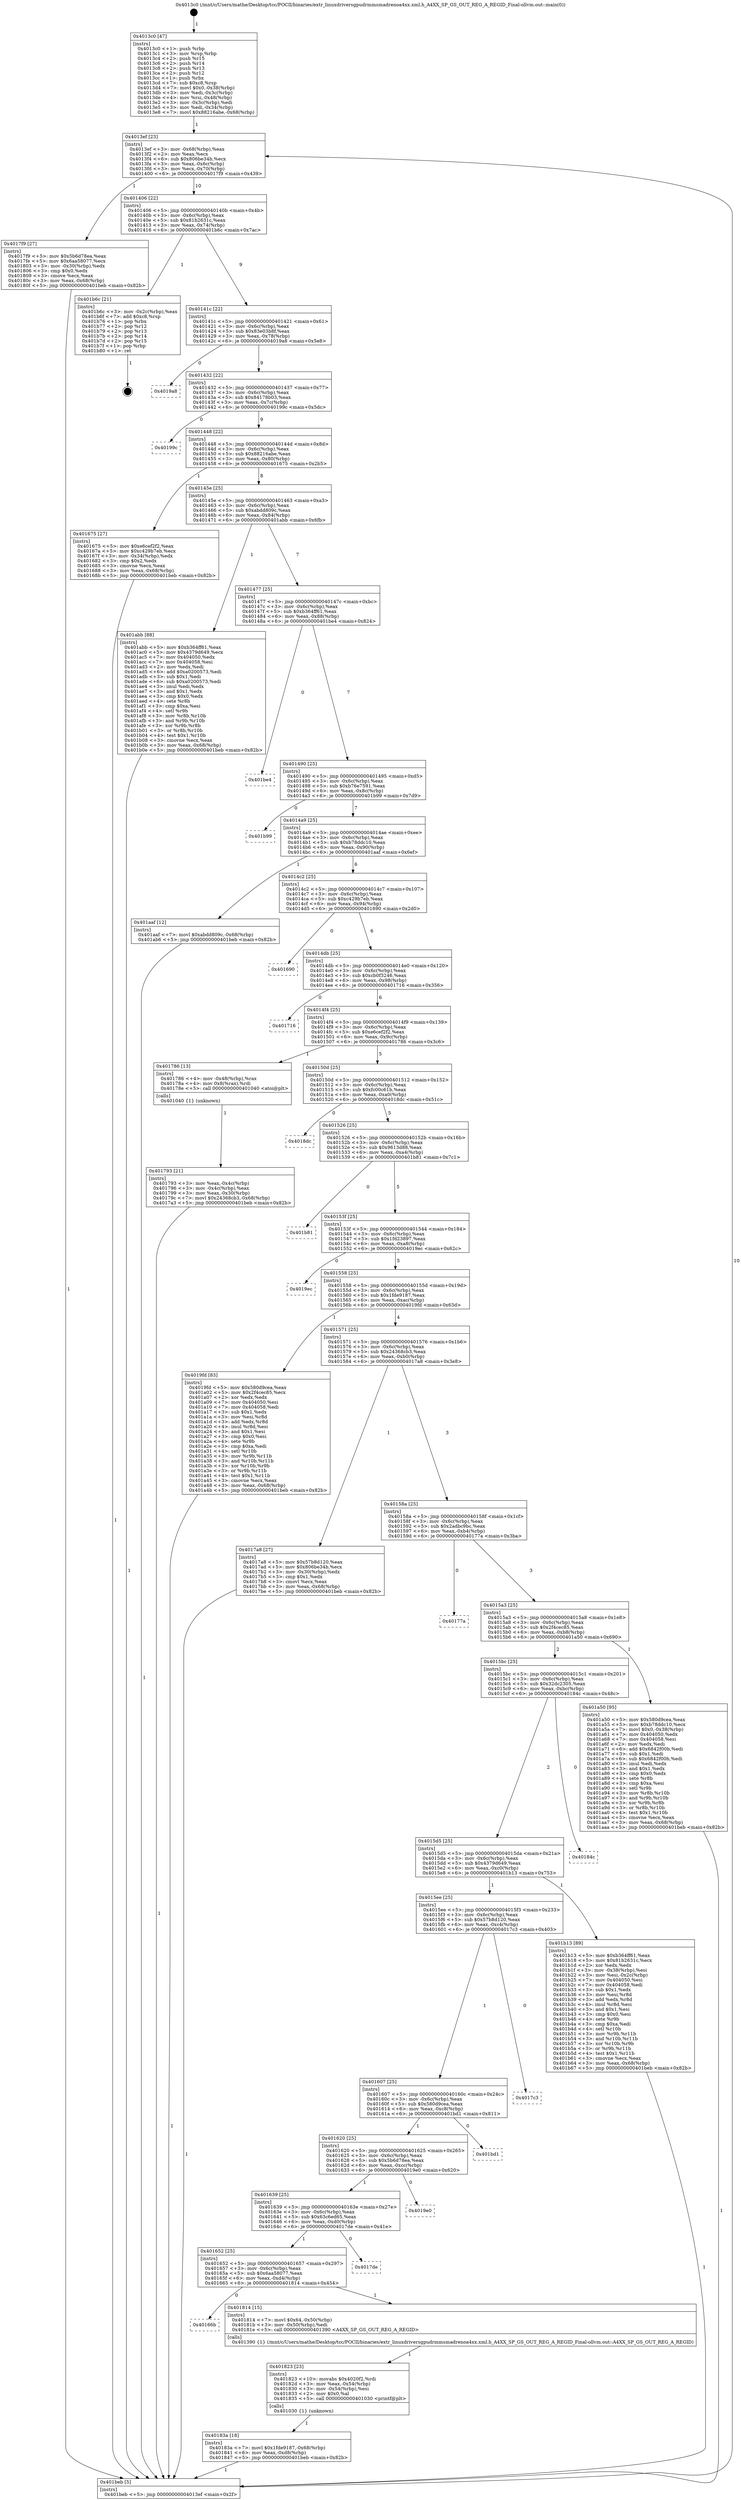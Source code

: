 digraph "0x4013c0" {
  label = "0x4013c0 (/mnt/c/Users/mathe/Desktop/tcc/POCII/binaries/extr_linuxdriversgpudrmmsmadrenoa4xx.xml.h_A4XX_SP_GS_OUT_REG_A_REGID_Final-ollvm.out::main(0))"
  labelloc = "t"
  node[shape=record]

  Entry [label="",width=0.3,height=0.3,shape=circle,fillcolor=black,style=filled]
  "0x4013ef" [label="{
     0x4013ef [23]\l
     | [instrs]\l
     &nbsp;&nbsp;0x4013ef \<+3\>: mov -0x68(%rbp),%eax\l
     &nbsp;&nbsp;0x4013f2 \<+2\>: mov %eax,%ecx\l
     &nbsp;&nbsp;0x4013f4 \<+6\>: sub $0x806be34b,%ecx\l
     &nbsp;&nbsp;0x4013fa \<+3\>: mov %eax,-0x6c(%rbp)\l
     &nbsp;&nbsp;0x4013fd \<+3\>: mov %ecx,-0x70(%rbp)\l
     &nbsp;&nbsp;0x401400 \<+6\>: je 00000000004017f9 \<main+0x439\>\l
  }"]
  "0x4017f9" [label="{
     0x4017f9 [27]\l
     | [instrs]\l
     &nbsp;&nbsp;0x4017f9 \<+5\>: mov $0x5b6d78ea,%eax\l
     &nbsp;&nbsp;0x4017fe \<+5\>: mov $0x6aa58077,%ecx\l
     &nbsp;&nbsp;0x401803 \<+3\>: mov -0x30(%rbp),%edx\l
     &nbsp;&nbsp;0x401806 \<+3\>: cmp $0x0,%edx\l
     &nbsp;&nbsp;0x401809 \<+3\>: cmove %ecx,%eax\l
     &nbsp;&nbsp;0x40180c \<+3\>: mov %eax,-0x68(%rbp)\l
     &nbsp;&nbsp;0x40180f \<+5\>: jmp 0000000000401beb \<main+0x82b\>\l
  }"]
  "0x401406" [label="{
     0x401406 [22]\l
     | [instrs]\l
     &nbsp;&nbsp;0x401406 \<+5\>: jmp 000000000040140b \<main+0x4b\>\l
     &nbsp;&nbsp;0x40140b \<+3\>: mov -0x6c(%rbp),%eax\l
     &nbsp;&nbsp;0x40140e \<+5\>: sub $0x81b2631c,%eax\l
     &nbsp;&nbsp;0x401413 \<+3\>: mov %eax,-0x74(%rbp)\l
     &nbsp;&nbsp;0x401416 \<+6\>: je 0000000000401b6c \<main+0x7ac\>\l
  }"]
  Exit [label="",width=0.3,height=0.3,shape=circle,fillcolor=black,style=filled,peripheries=2]
  "0x401b6c" [label="{
     0x401b6c [21]\l
     | [instrs]\l
     &nbsp;&nbsp;0x401b6c \<+3\>: mov -0x2c(%rbp),%eax\l
     &nbsp;&nbsp;0x401b6f \<+7\>: add $0xc8,%rsp\l
     &nbsp;&nbsp;0x401b76 \<+1\>: pop %rbx\l
     &nbsp;&nbsp;0x401b77 \<+2\>: pop %r12\l
     &nbsp;&nbsp;0x401b79 \<+2\>: pop %r13\l
     &nbsp;&nbsp;0x401b7b \<+2\>: pop %r14\l
     &nbsp;&nbsp;0x401b7d \<+2\>: pop %r15\l
     &nbsp;&nbsp;0x401b7f \<+1\>: pop %rbp\l
     &nbsp;&nbsp;0x401b80 \<+1\>: ret\l
  }"]
  "0x40141c" [label="{
     0x40141c [22]\l
     | [instrs]\l
     &nbsp;&nbsp;0x40141c \<+5\>: jmp 0000000000401421 \<main+0x61\>\l
     &nbsp;&nbsp;0x401421 \<+3\>: mov -0x6c(%rbp),%eax\l
     &nbsp;&nbsp;0x401424 \<+5\>: sub $0x83e03b8f,%eax\l
     &nbsp;&nbsp;0x401429 \<+3\>: mov %eax,-0x78(%rbp)\l
     &nbsp;&nbsp;0x40142c \<+6\>: je 00000000004019a8 \<main+0x5e8\>\l
  }"]
  "0x40183a" [label="{
     0x40183a [18]\l
     | [instrs]\l
     &nbsp;&nbsp;0x40183a \<+7\>: movl $0x1fde9187,-0x68(%rbp)\l
     &nbsp;&nbsp;0x401841 \<+6\>: mov %eax,-0xd8(%rbp)\l
     &nbsp;&nbsp;0x401847 \<+5\>: jmp 0000000000401beb \<main+0x82b\>\l
  }"]
  "0x4019a8" [label="{
     0x4019a8\l
  }", style=dashed]
  "0x401432" [label="{
     0x401432 [22]\l
     | [instrs]\l
     &nbsp;&nbsp;0x401432 \<+5\>: jmp 0000000000401437 \<main+0x77\>\l
     &nbsp;&nbsp;0x401437 \<+3\>: mov -0x6c(%rbp),%eax\l
     &nbsp;&nbsp;0x40143a \<+5\>: sub $0x84178b03,%eax\l
     &nbsp;&nbsp;0x40143f \<+3\>: mov %eax,-0x7c(%rbp)\l
     &nbsp;&nbsp;0x401442 \<+6\>: je 000000000040199c \<main+0x5dc\>\l
  }"]
  "0x401823" [label="{
     0x401823 [23]\l
     | [instrs]\l
     &nbsp;&nbsp;0x401823 \<+10\>: movabs $0x4020f2,%rdi\l
     &nbsp;&nbsp;0x40182d \<+3\>: mov %eax,-0x54(%rbp)\l
     &nbsp;&nbsp;0x401830 \<+3\>: mov -0x54(%rbp),%esi\l
     &nbsp;&nbsp;0x401833 \<+2\>: mov $0x0,%al\l
     &nbsp;&nbsp;0x401835 \<+5\>: call 0000000000401030 \<printf@plt\>\l
     | [calls]\l
     &nbsp;&nbsp;0x401030 \{1\} (unknown)\l
  }"]
  "0x40199c" [label="{
     0x40199c\l
  }", style=dashed]
  "0x401448" [label="{
     0x401448 [22]\l
     | [instrs]\l
     &nbsp;&nbsp;0x401448 \<+5\>: jmp 000000000040144d \<main+0x8d\>\l
     &nbsp;&nbsp;0x40144d \<+3\>: mov -0x6c(%rbp),%eax\l
     &nbsp;&nbsp;0x401450 \<+5\>: sub $0x88216abe,%eax\l
     &nbsp;&nbsp;0x401455 \<+3\>: mov %eax,-0x80(%rbp)\l
     &nbsp;&nbsp;0x401458 \<+6\>: je 0000000000401675 \<main+0x2b5\>\l
  }"]
  "0x40166b" [label="{
     0x40166b\l
  }", style=dashed]
  "0x401675" [label="{
     0x401675 [27]\l
     | [instrs]\l
     &nbsp;&nbsp;0x401675 \<+5\>: mov $0xe6cef2f2,%eax\l
     &nbsp;&nbsp;0x40167a \<+5\>: mov $0xc429b7eb,%ecx\l
     &nbsp;&nbsp;0x40167f \<+3\>: mov -0x34(%rbp),%edx\l
     &nbsp;&nbsp;0x401682 \<+3\>: cmp $0x2,%edx\l
     &nbsp;&nbsp;0x401685 \<+3\>: cmovne %ecx,%eax\l
     &nbsp;&nbsp;0x401688 \<+3\>: mov %eax,-0x68(%rbp)\l
     &nbsp;&nbsp;0x40168b \<+5\>: jmp 0000000000401beb \<main+0x82b\>\l
  }"]
  "0x40145e" [label="{
     0x40145e [25]\l
     | [instrs]\l
     &nbsp;&nbsp;0x40145e \<+5\>: jmp 0000000000401463 \<main+0xa3\>\l
     &nbsp;&nbsp;0x401463 \<+3\>: mov -0x6c(%rbp),%eax\l
     &nbsp;&nbsp;0x401466 \<+5\>: sub $0xabdd809c,%eax\l
     &nbsp;&nbsp;0x40146b \<+6\>: mov %eax,-0x84(%rbp)\l
     &nbsp;&nbsp;0x401471 \<+6\>: je 0000000000401abb \<main+0x6fb\>\l
  }"]
  "0x401beb" [label="{
     0x401beb [5]\l
     | [instrs]\l
     &nbsp;&nbsp;0x401beb \<+5\>: jmp 00000000004013ef \<main+0x2f\>\l
  }"]
  "0x4013c0" [label="{
     0x4013c0 [47]\l
     | [instrs]\l
     &nbsp;&nbsp;0x4013c0 \<+1\>: push %rbp\l
     &nbsp;&nbsp;0x4013c1 \<+3\>: mov %rsp,%rbp\l
     &nbsp;&nbsp;0x4013c4 \<+2\>: push %r15\l
     &nbsp;&nbsp;0x4013c6 \<+2\>: push %r14\l
     &nbsp;&nbsp;0x4013c8 \<+2\>: push %r13\l
     &nbsp;&nbsp;0x4013ca \<+2\>: push %r12\l
     &nbsp;&nbsp;0x4013cc \<+1\>: push %rbx\l
     &nbsp;&nbsp;0x4013cd \<+7\>: sub $0xc8,%rsp\l
     &nbsp;&nbsp;0x4013d4 \<+7\>: movl $0x0,-0x38(%rbp)\l
     &nbsp;&nbsp;0x4013db \<+3\>: mov %edi,-0x3c(%rbp)\l
     &nbsp;&nbsp;0x4013de \<+4\>: mov %rsi,-0x48(%rbp)\l
     &nbsp;&nbsp;0x4013e2 \<+3\>: mov -0x3c(%rbp),%edi\l
     &nbsp;&nbsp;0x4013e5 \<+3\>: mov %edi,-0x34(%rbp)\l
     &nbsp;&nbsp;0x4013e8 \<+7\>: movl $0x88216abe,-0x68(%rbp)\l
  }"]
  "0x401814" [label="{
     0x401814 [15]\l
     | [instrs]\l
     &nbsp;&nbsp;0x401814 \<+7\>: movl $0x64,-0x50(%rbp)\l
     &nbsp;&nbsp;0x40181b \<+3\>: mov -0x50(%rbp),%edi\l
     &nbsp;&nbsp;0x40181e \<+5\>: call 0000000000401390 \<A4XX_SP_GS_OUT_REG_A_REGID\>\l
     | [calls]\l
     &nbsp;&nbsp;0x401390 \{1\} (/mnt/c/Users/mathe/Desktop/tcc/POCII/binaries/extr_linuxdriversgpudrmmsmadrenoa4xx.xml.h_A4XX_SP_GS_OUT_REG_A_REGID_Final-ollvm.out::A4XX_SP_GS_OUT_REG_A_REGID)\l
  }"]
  "0x401abb" [label="{
     0x401abb [88]\l
     | [instrs]\l
     &nbsp;&nbsp;0x401abb \<+5\>: mov $0xb364ff61,%eax\l
     &nbsp;&nbsp;0x401ac0 \<+5\>: mov $0x4379d649,%ecx\l
     &nbsp;&nbsp;0x401ac5 \<+7\>: mov 0x404050,%edx\l
     &nbsp;&nbsp;0x401acc \<+7\>: mov 0x404058,%esi\l
     &nbsp;&nbsp;0x401ad3 \<+2\>: mov %edx,%edi\l
     &nbsp;&nbsp;0x401ad5 \<+6\>: add $0xa0200573,%edi\l
     &nbsp;&nbsp;0x401adb \<+3\>: sub $0x1,%edi\l
     &nbsp;&nbsp;0x401ade \<+6\>: sub $0xa0200573,%edi\l
     &nbsp;&nbsp;0x401ae4 \<+3\>: imul %edi,%edx\l
     &nbsp;&nbsp;0x401ae7 \<+3\>: and $0x1,%edx\l
     &nbsp;&nbsp;0x401aea \<+3\>: cmp $0x0,%edx\l
     &nbsp;&nbsp;0x401aed \<+4\>: sete %r8b\l
     &nbsp;&nbsp;0x401af1 \<+3\>: cmp $0xa,%esi\l
     &nbsp;&nbsp;0x401af4 \<+4\>: setl %r9b\l
     &nbsp;&nbsp;0x401af8 \<+3\>: mov %r8b,%r10b\l
     &nbsp;&nbsp;0x401afb \<+3\>: and %r9b,%r10b\l
     &nbsp;&nbsp;0x401afe \<+3\>: xor %r9b,%r8b\l
     &nbsp;&nbsp;0x401b01 \<+3\>: or %r8b,%r10b\l
     &nbsp;&nbsp;0x401b04 \<+4\>: test $0x1,%r10b\l
     &nbsp;&nbsp;0x401b08 \<+3\>: cmovne %ecx,%eax\l
     &nbsp;&nbsp;0x401b0b \<+3\>: mov %eax,-0x68(%rbp)\l
     &nbsp;&nbsp;0x401b0e \<+5\>: jmp 0000000000401beb \<main+0x82b\>\l
  }"]
  "0x401477" [label="{
     0x401477 [25]\l
     | [instrs]\l
     &nbsp;&nbsp;0x401477 \<+5\>: jmp 000000000040147c \<main+0xbc\>\l
     &nbsp;&nbsp;0x40147c \<+3\>: mov -0x6c(%rbp),%eax\l
     &nbsp;&nbsp;0x40147f \<+5\>: sub $0xb364ff61,%eax\l
     &nbsp;&nbsp;0x401484 \<+6\>: mov %eax,-0x88(%rbp)\l
     &nbsp;&nbsp;0x40148a \<+6\>: je 0000000000401be4 \<main+0x824\>\l
  }"]
  "0x401652" [label="{
     0x401652 [25]\l
     | [instrs]\l
     &nbsp;&nbsp;0x401652 \<+5\>: jmp 0000000000401657 \<main+0x297\>\l
     &nbsp;&nbsp;0x401657 \<+3\>: mov -0x6c(%rbp),%eax\l
     &nbsp;&nbsp;0x40165a \<+5\>: sub $0x6aa58077,%eax\l
     &nbsp;&nbsp;0x40165f \<+6\>: mov %eax,-0xd4(%rbp)\l
     &nbsp;&nbsp;0x401665 \<+6\>: je 0000000000401814 \<main+0x454\>\l
  }"]
  "0x401be4" [label="{
     0x401be4\l
  }", style=dashed]
  "0x401490" [label="{
     0x401490 [25]\l
     | [instrs]\l
     &nbsp;&nbsp;0x401490 \<+5\>: jmp 0000000000401495 \<main+0xd5\>\l
     &nbsp;&nbsp;0x401495 \<+3\>: mov -0x6c(%rbp),%eax\l
     &nbsp;&nbsp;0x401498 \<+5\>: sub $0xb76e7591,%eax\l
     &nbsp;&nbsp;0x40149d \<+6\>: mov %eax,-0x8c(%rbp)\l
     &nbsp;&nbsp;0x4014a3 \<+6\>: je 0000000000401b99 \<main+0x7d9\>\l
  }"]
  "0x4017de" [label="{
     0x4017de\l
  }", style=dashed]
  "0x401b99" [label="{
     0x401b99\l
  }", style=dashed]
  "0x4014a9" [label="{
     0x4014a9 [25]\l
     | [instrs]\l
     &nbsp;&nbsp;0x4014a9 \<+5\>: jmp 00000000004014ae \<main+0xee\>\l
     &nbsp;&nbsp;0x4014ae \<+3\>: mov -0x6c(%rbp),%eax\l
     &nbsp;&nbsp;0x4014b1 \<+5\>: sub $0xb78ddc10,%eax\l
     &nbsp;&nbsp;0x4014b6 \<+6\>: mov %eax,-0x90(%rbp)\l
     &nbsp;&nbsp;0x4014bc \<+6\>: je 0000000000401aaf \<main+0x6ef\>\l
  }"]
  "0x401639" [label="{
     0x401639 [25]\l
     | [instrs]\l
     &nbsp;&nbsp;0x401639 \<+5\>: jmp 000000000040163e \<main+0x27e\>\l
     &nbsp;&nbsp;0x40163e \<+3\>: mov -0x6c(%rbp),%eax\l
     &nbsp;&nbsp;0x401641 \<+5\>: sub $0x63c6ed65,%eax\l
     &nbsp;&nbsp;0x401646 \<+6\>: mov %eax,-0xd0(%rbp)\l
     &nbsp;&nbsp;0x40164c \<+6\>: je 00000000004017de \<main+0x41e\>\l
  }"]
  "0x401aaf" [label="{
     0x401aaf [12]\l
     | [instrs]\l
     &nbsp;&nbsp;0x401aaf \<+7\>: movl $0xabdd809c,-0x68(%rbp)\l
     &nbsp;&nbsp;0x401ab6 \<+5\>: jmp 0000000000401beb \<main+0x82b\>\l
  }"]
  "0x4014c2" [label="{
     0x4014c2 [25]\l
     | [instrs]\l
     &nbsp;&nbsp;0x4014c2 \<+5\>: jmp 00000000004014c7 \<main+0x107\>\l
     &nbsp;&nbsp;0x4014c7 \<+3\>: mov -0x6c(%rbp),%eax\l
     &nbsp;&nbsp;0x4014ca \<+5\>: sub $0xc429b7eb,%eax\l
     &nbsp;&nbsp;0x4014cf \<+6\>: mov %eax,-0x94(%rbp)\l
     &nbsp;&nbsp;0x4014d5 \<+6\>: je 0000000000401690 \<main+0x2d0\>\l
  }"]
  "0x4019e0" [label="{
     0x4019e0\l
  }", style=dashed]
  "0x401690" [label="{
     0x401690\l
  }", style=dashed]
  "0x4014db" [label="{
     0x4014db [25]\l
     | [instrs]\l
     &nbsp;&nbsp;0x4014db \<+5\>: jmp 00000000004014e0 \<main+0x120\>\l
     &nbsp;&nbsp;0x4014e0 \<+3\>: mov -0x6c(%rbp),%eax\l
     &nbsp;&nbsp;0x4014e3 \<+5\>: sub $0xcb0f3246,%eax\l
     &nbsp;&nbsp;0x4014e8 \<+6\>: mov %eax,-0x98(%rbp)\l
     &nbsp;&nbsp;0x4014ee \<+6\>: je 0000000000401716 \<main+0x356\>\l
  }"]
  "0x401620" [label="{
     0x401620 [25]\l
     | [instrs]\l
     &nbsp;&nbsp;0x401620 \<+5\>: jmp 0000000000401625 \<main+0x265\>\l
     &nbsp;&nbsp;0x401625 \<+3\>: mov -0x6c(%rbp),%eax\l
     &nbsp;&nbsp;0x401628 \<+5\>: sub $0x5b6d78ea,%eax\l
     &nbsp;&nbsp;0x40162d \<+6\>: mov %eax,-0xcc(%rbp)\l
     &nbsp;&nbsp;0x401633 \<+6\>: je 00000000004019e0 \<main+0x620\>\l
  }"]
  "0x401716" [label="{
     0x401716\l
  }", style=dashed]
  "0x4014f4" [label="{
     0x4014f4 [25]\l
     | [instrs]\l
     &nbsp;&nbsp;0x4014f4 \<+5\>: jmp 00000000004014f9 \<main+0x139\>\l
     &nbsp;&nbsp;0x4014f9 \<+3\>: mov -0x6c(%rbp),%eax\l
     &nbsp;&nbsp;0x4014fc \<+5\>: sub $0xe6cef2f2,%eax\l
     &nbsp;&nbsp;0x401501 \<+6\>: mov %eax,-0x9c(%rbp)\l
     &nbsp;&nbsp;0x401507 \<+6\>: je 0000000000401786 \<main+0x3c6\>\l
  }"]
  "0x401bd1" [label="{
     0x401bd1\l
  }", style=dashed]
  "0x401786" [label="{
     0x401786 [13]\l
     | [instrs]\l
     &nbsp;&nbsp;0x401786 \<+4\>: mov -0x48(%rbp),%rax\l
     &nbsp;&nbsp;0x40178a \<+4\>: mov 0x8(%rax),%rdi\l
     &nbsp;&nbsp;0x40178e \<+5\>: call 0000000000401040 \<atoi@plt\>\l
     | [calls]\l
     &nbsp;&nbsp;0x401040 \{1\} (unknown)\l
  }"]
  "0x40150d" [label="{
     0x40150d [25]\l
     | [instrs]\l
     &nbsp;&nbsp;0x40150d \<+5\>: jmp 0000000000401512 \<main+0x152\>\l
     &nbsp;&nbsp;0x401512 \<+3\>: mov -0x6c(%rbp),%eax\l
     &nbsp;&nbsp;0x401515 \<+5\>: sub $0xfc00c61b,%eax\l
     &nbsp;&nbsp;0x40151a \<+6\>: mov %eax,-0xa0(%rbp)\l
     &nbsp;&nbsp;0x401520 \<+6\>: je 00000000004018dc \<main+0x51c\>\l
  }"]
  "0x401793" [label="{
     0x401793 [21]\l
     | [instrs]\l
     &nbsp;&nbsp;0x401793 \<+3\>: mov %eax,-0x4c(%rbp)\l
     &nbsp;&nbsp;0x401796 \<+3\>: mov -0x4c(%rbp),%eax\l
     &nbsp;&nbsp;0x401799 \<+3\>: mov %eax,-0x30(%rbp)\l
     &nbsp;&nbsp;0x40179c \<+7\>: movl $0x24368cb3,-0x68(%rbp)\l
     &nbsp;&nbsp;0x4017a3 \<+5\>: jmp 0000000000401beb \<main+0x82b\>\l
  }"]
  "0x401607" [label="{
     0x401607 [25]\l
     | [instrs]\l
     &nbsp;&nbsp;0x401607 \<+5\>: jmp 000000000040160c \<main+0x24c\>\l
     &nbsp;&nbsp;0x40160c \<+3\>: mov -0x6c(%rbp),%eax\l
     &nbsp;&nbsp;0x40160f \<+5\>: sub $0x580d9cea,%eax\l
     &nbsp;&nbsp;0x401614 \<+6\>: mov %eax,-0xc8(%rbp)\l
     &nbsp;&nbsp;0x40161a \<+6\>: je 0000000000401bd1 \<main+0x811\>\l
  }"]
  "0x4018dc" [label="{
     0x4018dc\l
  }", style=dashed]
  "0x401526" [label="{
     0x401526 [25]\l
     | [instrs]\l
     &nbsp;&nbsp;0x401526 \<+5\>: jmp 000000000040152b \<main+0x16b\>\l
     &nbsp;&nbsp;0x40152b \<+3\>: mov -0x6c(%rbp),%eax\l
     &nbsp;&nbsp;0x40152e \<+5\>: sub $0x9613d88,%eax\l
     &nbsp;&nbsp;0x401533 \<+6\>: mov %eax,-0xa4(%rbp)\l
     &nbsp;&nbsp;0x401539 \<+6\>: je 0000000000401b81 \<main+0x7c1\>\l
  }"]
  "0x4017c3" [label="{
     0x4017c3\l
  }", style=dashed]
  "0x401b81" [label="{
     0x401b81\l
  }", style=dashed]
  "0x40153f" [label="{
     0x40153f [25]\l
     | [instrs]\l
     &nbsp;&nbsp;0x40153f \<+5\>: jmp 0000000000401544 \<main+0x184\>\l
     &nbsp;&nbsp;0x401544 \<+3\>: mov -0x6c(%rbp),%eax\l
     &nbsp;&nbsp;0x401547 \<+5\>: sub $0x1fd23897,%eax\l
     &nbsp;&nbsp;0x40154c \<+6\>: mov %eax,-0xa8(%rbp)\l
     &nbsp;&nbsp;0x401552 \<+6\>: je 00000000004019ec \<main+0x62c\>\l
  }"]
  "0x4015ee" [label="{
     0x4015ee [25]\l
     | [instrs]\l
     &nbsp;&nbsp;0x4015ee \<+5\>: jmp 00000000004015f3 \<main+0x233\>\l
     &nbsp;&nbsp;0x4015f3 \<+3\>: mov -0x6c(%rbp),%eax\l
     &nbsp;&nbsp;0x4015f6 \<+5\>: sub $0x57b8d120,%eax\l
     &nbsp;&nbsp;0x4015fb \<+6\>: mov %eax,-0xc4(%rbp)\l
     &nbsp;&nbsp;0x401601 \<+6\>: je 00000000004017c3 \<main+0x403\>\l
  }"]
  "0x4019ec" [label="{
     0x4019ec\l
  }", style=dashed]
  "0x401558" [label="{
     0x401558 [25]\l
     | [instrs]\l
     &nbsp;&nbsp;0x401558 \<+5\>: jmp 000000000040155d \<main+0x19d\>\l
     &nbsp;&nbsp;0x40155d \<+3\>: mov -0x6c(%rbp),%eax\l
     &nbsp;&nbsp;0x401560 \<+5\>: sub $0x1fde9187,%eax\l
     &nbsp;&nbsp;0x401565 \<+6\>: mov %eax,-0xac(%rbp)\l
     &nbsp;&nbsp;0x40156b \<+6\>: je 00000000004019fd \<main+0x63d\>\l
  }"]
  "0x401b13" [label="{
     0x401b13 [89]\l
     | [instrs]\l
     &nbsp;&nbsp;0x401b13 \<+5\>: mov $0xb364ff61,%eax\l
     &nbsp;&nbsp;0x401b18 \<+5\>: mov $0x81b2631c,%ecx\l
     &nbsp;&nbsp;0x401b1d \<+2\>: xor %edx,%edx\l
     &nbsp;&nbsp;0x401b1f \<+3\>: mov -0x38(%rbp),%esi\l
     &nbsp;&nbsp;0x401b22 \<+3\>: mov %esi,-0x2c(%rbp)\l
     &nbsp;&nbsp;0x401b25 \<+7\>: mov 0x404050,%esi\l
     &nbsp;&nbsp;0x401b2c \<+7\>: mov 0x404058,%edi\l
     &nbsp;&nbsp;0x401b33 \<+3\>: sub $0x1,%edx\l
     &nbsp;&nbsp;0x401b36 \<+3\>: mov %esi,%r8d\l
     &nbsp;&nbsp;0x401b39 \<+3\>: add %edx,%r8d\l
     &nbsp;&nbsp;0x401b3c \<+4\>: imul %r8d,%esi\l
     &nbsp;&nbsp;0x401b40 \<+3\>: and $0x1,%esi\l
     &nbsp;&nbsp;0x401b43 \<+3\>: cmp $0x0,%esi\l
     &nbsp;&nbsp;0x401b46 \<+4\>: sete %r9b\l
     &nbsp;&nbsp;0x401b4a \<+3\>: cmp $0xa,%edi\l
     &nbsp;&nbsp;0x401b4d \<+4\>: setl %r10b\l
     &nbsp;&nbsp;0x401b51 \<+3\>: mov %r9b,%r11b\l
     &nbsp;&nbsp;0x401b54 \<+3\>: and %r10b,%r11b\l
     &nbsp;&nbsp;0x401b57 \<+3\>: xor %r10b,%r9b\l
     &nbsp;&nbsp;0x401b5a \<+3\>: or %r9b,%r11b\l
     &nbsp;&nbsp;0x401b5d \<+4\>: test $0x1,%r11b\l
     &nbsp;&nbsp;0x401b61 \<+3\>: cmovne %ecx,%eax\l
     &nbsp;&nbsp;0x401b64 \<+3\>: mov %eax,-0x68(%rbp)\l
     &nbsp;&nbsp;0x401b67 \<+5\>: jmp 0000000000401beb \<main+0x82b\>\l
  }"]
  "0x4019fd" [label="{
     0x4019fd [83]\l
     | [instrs]\l
     &nbsp;&nbsp;0x4019fd \<+5\>: mov $0x580d9cea,%eax\l
     &nbsp;&nbsp;0x401a02 \<+5\>: mov $0x2f4cec85,%ecx\l
     &nbsp;&nbsp;0x401a07 \<+2\>: xor %edx,%edx\l
     &nbsp;&nbsp;0x401a09 \<+7\>: mov 0x404050,%esi\l
     &nbsp;&nbsp;0x401a10 \<+7\>: mov 0x404058,%edi\l
     &nbsp;&nbsp;0x401a17 \<+3\>: sub $0x1,%edx\l
     &nbsp;&nbsp;0x401a1a \<+3\>: mov %esi,%r8d\l
     &nbsp;&nbsp;0x401a1d \<+3\>: add %edx,%r8d\l
     &nbsp;&nbsp;0x401a20 \<+4\>: imul %r8d,%esi\l
     &nbsp;&nbsp;0x401a24 \<+3\>: and $0x1,%esi\l
     &nbsp;&nbsp;0x401a27 \<+3\>: cmp $0x0,%esi\l
     &nbsp;&nbsp;0x401a2a \<+4\>: sete %r9b\l
     &nbsp;&nbsp;0x401a2e \<+3\>: cmp $0xa,%edi\l
     &nbsp;&nbsp;0x401a31 \<+4\>: setl %r10b\l
     &nbsp;&nbsp;0x401a35 \<+3\>: mov %r9b,%r11b\l
     &nbsp;&nbsp;0x401a38 \<+3\>: and %r10b,%r11b\l
     &nbsp;&nbsp;0x401a3b \<+3\>: xor %r10b,%r9b\l
     &nbsp;&nbsp;0x401a3e \<+3\>: or %r9b,%r11b\l
     &nbsp;&nbsp;0x401a41 \<+4\>: test $0x1,%r11b\l
     &nbsp;&nbsp;0x401a45 \<+3\>: cmovne %ecx,%eax\l
     &nbsp;&nbsp;0x401a48 \<+3\>: mov %eax,-0x68(%rbp)\l
     &nbsp;&nbsp;0x401a4b \<+5\>: jmp 0000000000401beb \<main+0x82b\>\l
  }"]
  "0x401571" [label="{
     0x401571 [25]\l
     | [instrs]\l
     &nbsp;&nbsp;0x401571 \<+5\>: jmp 0000000000401576 \<main+0x1b6\>\l
     &nbsp;&nbsp;0x401576 \<+3\>: mov -0x6c(%rbp),%eax\l
     &nbsp;&nbsp;0x401579 \<+5\>: sub $0x24368cb3,%eax\l
     &nbsp;&nbsp;0x40157e \<+6\>: mov %eax,-0xb0(%rbp)\l
     &nbsp;&nbsp;0x401584 \<+6\>: je 00000000004017a8 \<main+0x3e8\>\l
  }"]
  "0x4015d5" [label="{
     0x4015d5 [25]\l
     | [instrs]\l
     &nbsp;&nbsp;0x4015d5 \<+5\>: jmp 00000000004015da \<main+0x21a\>\l
     &nbsp;&nbsp;0x4015da \<+3\>: mov -0x6c(%rbp),%eax\l
     &nbsp;&nbsp;0x4015dd \<+5\>: sub $0x4379d649,%eax\l
     &nbsp;&nbsp;0x4015e2 \<+6\>: mov %eax,-0xc0(%rbp)\l
     &nbsp;&nbsp;0x4015e8 \<+6\>: je 0000000000401b13 \<main+0x753\>\l
  }"]
  "0x4017a8" [label="{
     0x4017a8 [27]\l
     | [instrs]\l
     &nbsp;&nbsp;0x4017a8 \<+5\>: mov $0x57b8d120,%eax\l
     &nbsp;&nbsp;0x4017ad \<+5\>: mov $0x806be34b,%ecx\l
     &nbsp;&nbsp;0x4017b2 \<+3\>: mov -0x30(%rbp),%edx\l
     &nbsp;&nbsp;0x4017b5 \<+3\>: cmp $0x1,%edx\l
     &nbsp;&nbsp;0x4017b8 \<+3\>: cmovl %ecx,%eax\l
     &nbsp;&nbsp;0x4017bb \<+3\>: mov %eax,-0x68(%rbp)\l
     &nbsp;&nbsp;0x4017be \<+5\>: jmp 0000000000401beb \<main+0x82b\>\l
  }"]
  "0x40158a" [label="{
     0x40158a [25]\l
     | [instrs]\l
     &nbsp;&nbsp;0x40158a \<+5\>: jmp 000000000040158f \<main+0x1cf\>\l
     &nbsp;&nbsp;0x40158f \<+3\>: mov -0x6c(%rbp),%eax\l
     &nbsp;&nbsp;0x401592 \<+5\>: sub $0x2adbc9bc,%eax\l
     &nbsp;&nbsp;0x401597 \<+6\>: mov %eax,-0xb4(%rbp)\l
     &nbsp;&nbsp;0x40159d \<+6\>: je 000000000040177a \<main+0x3ba\>\l
  }"]
  "0x40184c" [label="{
     0x40184c\l
  }", style=dashed]
  "0x40177a" [label="{
     0x40177a\l
  }", style=dashed]
  "0x4015a3" [label="{
     0x4015a3 [25]\l
     | [instrs]\l
     &nbsp;&nbsp;0x4015a3 \<+5\>: jmp 00000000004015a8 \<main+0x1e8\>\l
     &nbsp;&nbsp;0x4015a8 \<+3\>: mov -0x6c(%rbp),%eax\l
     &nbsp;&nbsp;0x4015ab \<+5\>: sub $0x2f4cec85,%eax\l
     &nbsp;&nbsp;0x4015b0 \<+6\>: mov %eax,-0xb8(%rbp)\l
     &nbsp;&nbsp;0x4015b6 \<+6\>: je 0000000000401a50 \<main+0x690\>\l
  }"]
  "0x4015bc" [label="{
     0x4015bc [25]\l
     | [instrs]\l
     &nbsp;&nbsp;0x4015bc \<+5\>: jmp 00000000004015c1 \<main+0x201\>\l
     &nbsp;&nbsp;0x4015c1 \<+3\>: mov -0x6c(%rbp),%eax\l
     &nbsp;&nbsp;0x4015c4 \<+5\>: sub $0x32dc2305,%eax\l
     &nbsp;&nbsp;0x4015c9 \<+6\>: mov %eax,-0xbc(%rbp)\l
     &nbsp;&nbsp;0x4015cf \<+6\>: je 000000000040184c \<main+0x48c\>\l
  }"]
  "0x401a50" [label="{
     0x401a50 [95]\l
     | [instrs]\l
     &nbsp;&nbsp;0x401a50 \<+5\>: mov $0x580d9cea,%eax\l
     &nbsp;&nbsp;0x401a55 \<+5\>: mov $0xb78ddc10,%ecx\l
     &nbsp;&nbsp;0x401a5a \<+7\>: movl $0x0,-0x38(%rbp)\l
     &nbsp;&nbsp;0x401a61 \<+7\>: mov 0x404050,%edx\l
     &nbsp;&nbsp;0x401a68 \<+7\>: mov 0x404058,%esi\l
     &nbsp;&nbsp;0x401a6f \<+2\>: mov %edx,%edi\l
     &nbsp;&nbsp;0x401a71 \<+6\>: add $0x6842f00b,%edi\l
     &nbsp;&nbsp;0x401a77 \<+3\>: sub $0x1,%edi\l
     &nbsp;&nbsp;0x401a7a \<+6\>: sub $0x6842f00b,%edi\l
     &nbsp;&nbsp;0x401a80 \<+3\>: imul %edi,%edx\l
     &nbsp;&nbsp;0x401a83 \<+3\>: and $0x1,%edx\l
     &nbsp;&nbsp;0x401a86 \<+3\>: cmp $0x0,%edx\l
     &nbsp;&nbsp;0x401a89 \<+4\>: sete %r8b\l
     &nbsp;&nbsp;0x401a8d \<+3\>: cmp $0xa,%esi\l
     &nbsp;&nbsp;0x401a90 \<+4\>: setl %r9b\l
     &nbsp;&nbsp;0x401a94 \<+3\>: mov %r8b,%r10b\l
     &nbsp;&nbsp;0x401a97 \<+3\>: and %r9b,%r10b\l
     &nbsp;&nbsp;0x401a9a \<+3\>: xor %r9b,%r8b\l
     &nbsp;&nbsp;0x401a9d \<+3\>: or %r8b,%r10b\l
     &nbsp;&nbsp;0x401aa0 \<+4\>: test $0x1,%r10b\l
     &nbsp;&nbsp;0x401aa4 \<+3\>: cmovne %ecx,%eax\l
     &nbsp;&nbsp;0x401aa7 \<+3\>: mov %eax,-0x68(%rbp)\l
     &nbsp;&nbsp;0x401aaa \<+5\>: jmp 0000000000401beb \<main+0x82b\>\l
  }"]
  Entry -> "0x4013c0" [label=" 1"]
  "0x4013ef" -> "0x4017f9" [label=" 1"]
  "0x4013ef" -> "0x401406" [label=" 10"]
  "0x401b6c" -> Exit [label=" 1"]
  "0x401406" -> "0x401b6c" [label=" 1"]
  "0x401406" -> "0x40141c" [label=" 9"]
  "0x401b13" -> "0x401beb" [label=" 1"]
  "0x40141c" -> "0x4019a8" [label=" 0"]
  "0x40141c" -> "0x401432" [label=" 9"]
  "0x401abb" -> "0x401beb" [label=" 1"]
  "0x401432" -> "0x40199c" [label=" 0"]
  "0x401432" -> "0x401448" [label=" 9"]
  "0x401aaf" -> "0x401beb" [label=" 1"]
  "0x401448" -> "0x401675" [label=" 1"]
  "0x401448" -> "0x40145e" [label=" 8"]
  "0x401675" -> "0x401beb" [label=" 1"]
  "0x4013c0" -> "0x4013ef" [label=" 1"]
  "0x401beb" -> "0x4013ef" [label=" 10"]
  "0x401a50" -> "0x401beb" [label=" 1"]
  "0x40145e" -> "0x401abb" [label=" 1"]
  "0x40145e" -> "0x401477" [label=" 7"]
  "0x4019fd" -> "0x401beb" [label=" 1"]
  "0x401477" -> "0x401be4" [label=" 0"]
  "0x401477" -> "0x401490" [label=" 7"]
  "0x401823" -> "0x40183a" [label=" 1"]
  "0x401490" -> "0x401b99" [label=" 0"]
  "0x401490" -> "0x4014a9" [label=" 7"]
  "0x401814" -> "0x401823" [label=" 1"]
  "0x4014a9" -> "0x401aaf" [label=" 1"]
  "0x4014a9" -> "0x4014c2" [label=" 6"]
  "0x401652" -> "0x401814" [label=" 1"]
  "0x4014c2" -> "0x401690" [label=" 0"]
  "0x4014c2" -> "0x4014db" [label=" 6"]
  "0x40183a" -> "0x401beb" [label=" 1"]
  "0x4014db" -> "0x401716" [label=" 0"]
  "0x4014db" -> "0x4014f4" [label=" 6"]
  "0x401639" -> "0x4017de" [label=" 0"]
  "0x4014f4" -> "0x401786" [label=" 1"]
  "0x4014f4" -> "0x40150d" [label=" 5"]
  "0x401786" -> "0x401793" [label=" 1"]
  "0x401793" -> "0x401beb" [label=" 1"]
  "0x401652" -> "0x40166b" [label=" 0"]
  "0x40150d" -> "0x4018dc" [label=" 0"]
  "0x40150d" -> "0x401526" [label=" 5"]
  "0x401620" -> "0x4019e0" [label=" 0"]
  "0x401526" -> "0x401b81" [label=" 0"]
  "0x401526" -> "0x40153f" [label=" 5"]
  "0x401639" -> "0x401652" [label=" 1"]
  "0x40153f" -> "0x4019ec" [label=" 0"]
  "0x40153f" -> "0x401558" [label=" 5"]
  "0x401607" -> "0x401bd1" [label=" 0"]
  "0x401558" -> "0x4019fd" [label=" 1"]
  "0x401558" -> "0x401571" [label=" 4"]
  "0x401620" -> "0x401639" [label=" 1"]
  "0x401571" -> "0x4017a8" [label=" 1"]
  "0x401571" -> "0x40158a" [label=" 3"]
  "0x4017a8" -> "0x401beb" [label=" 1"]
  "0x4017f9" -> "0x401beb" [label=" 1"]
  "0x4015ee" -> "0x4017c3" [label=" 0"]
  "0x40158a" -> "0x40177a" [label=" 0"]
  "0x40158a" -> "0x4015a3" [label=" 3"]
  "0x401607" -> "0x401620" [label=" 1"]
  "0x4015a3" -> "0x401a50" [label=" 1"]
  "0x4015a3" -> "0x4015bc" [label=" 2"]
  "0x4015d5" -> "0x4015ee" [label=" 1"]
  "0x4015bc" -> "0x40184c" [label=" 0"]
  "0x4015bc" -> "0x4015d5" [label=" 2"]
  "0x4015ee" -> "0x401607" [label=" 1"]
  "0x4015d5" -> "0x401b13" [label=" 1"]
}
